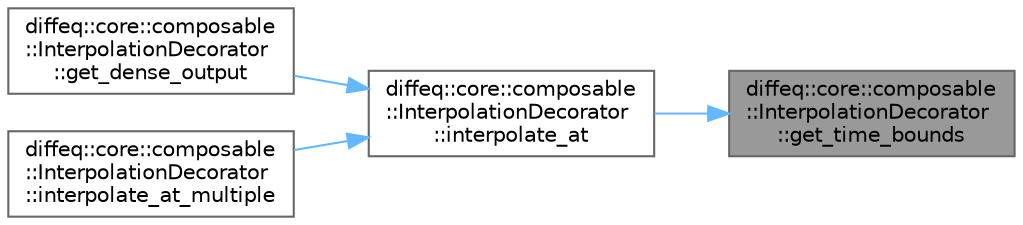 digraph "diffeq::core::composable::InterpolationDecorator::get_time_bounds"
{
 // LATEX_PDF_SIZE
  bgcolor="transparent";
  edge [fontname=Helvetica,fontsize=10,labelfontname=Helvetica,labelfontsize=10];
  node [fontname=Helvetica,fontsize=10,shape=box,height=0.2,width=0.4];
  rankdir="RL";
  Node1 [id="Node000001",label="diffeq::core::composable\l::InterpolationDecorator\l::get_time_bounds",height=0.2,width=0.4,color="gray40", fillcolor="grey60", style="filled", fontcolor="black",tooltip="Get time bounds of available history."];
  Node1 -> Node2 [id="edge1_Node000001_Node000002",dir="back",color="steelblue1",style="solid",tooltip=" "];
  Node2 [id="Node000002",label="diffeq::core::composable\l::InterpolationDecorator\l::interpolate_at",height=0.2,width=0.4,color="grey40", fillcolor="white", style="filled",URL="$classdiffeq_1_1core_1_1composable_1_1_interpolation_decorator.html#aa8f589e552b48a54f576d941cc048f03",tooltip="Get interpolated state at arbitrary time."];
  Node2 -> Node3 [id="edge2_Node000002_Node000003",dir="back",color="steelblue1",style="solid",tooltip=" "];
  Node3 [id="Node000003",label="diffeq::core::composable\l::InterpolationDecorator\l::get_dense_output",height=0.2,width=0.4,color="grey40", fillcolor="white", style="filled",URL="$classdiffeq_1_1core_1_1composable_1_1_interpolation_decorator.html#afc488c902e44cd10ca420f759b9cac69",tooltip="Get dense output over time interval."];
  Node2 -> Node4 [id="edge3_Node000002_Node000004",dir="back",color="steelblue1",style="solid",tooltip=" "];
  Node4 [id="Node000004",label="diffeq::core::composable\l::InterpolationDecorator\l::interpolate_at_multiple",height=0.2,width=0.4,color="grey40", fillcolor="white", style="filled",URL="$classdiffeq_1_1core_1_1composable_1_1_interpolation_decorator.html#a563ee91a1cf7fa1b06d2b8cb9461806c",tooltip="Get interpolated states at multiple time points."];
}
